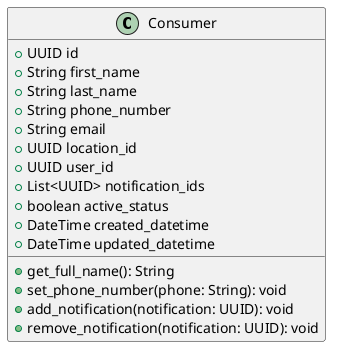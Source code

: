 @startuml
class Consumer {
  {field} +UUID id
  +String first_name
  +String last_name
  +String phone_number
  +String email
  +UUID location_id
  +UUID user_id
  +List<UUID> notification_ids
  +boolean active_status
  +DateTime created_datetime
  +DateTime updated_datetime

  {method} +get_full_name(): String
  +set_phone_number(phone: String): void
  +add_notification(notification: UUID): void
  +remove_notification(notification: UUID): void
}
@enduml
